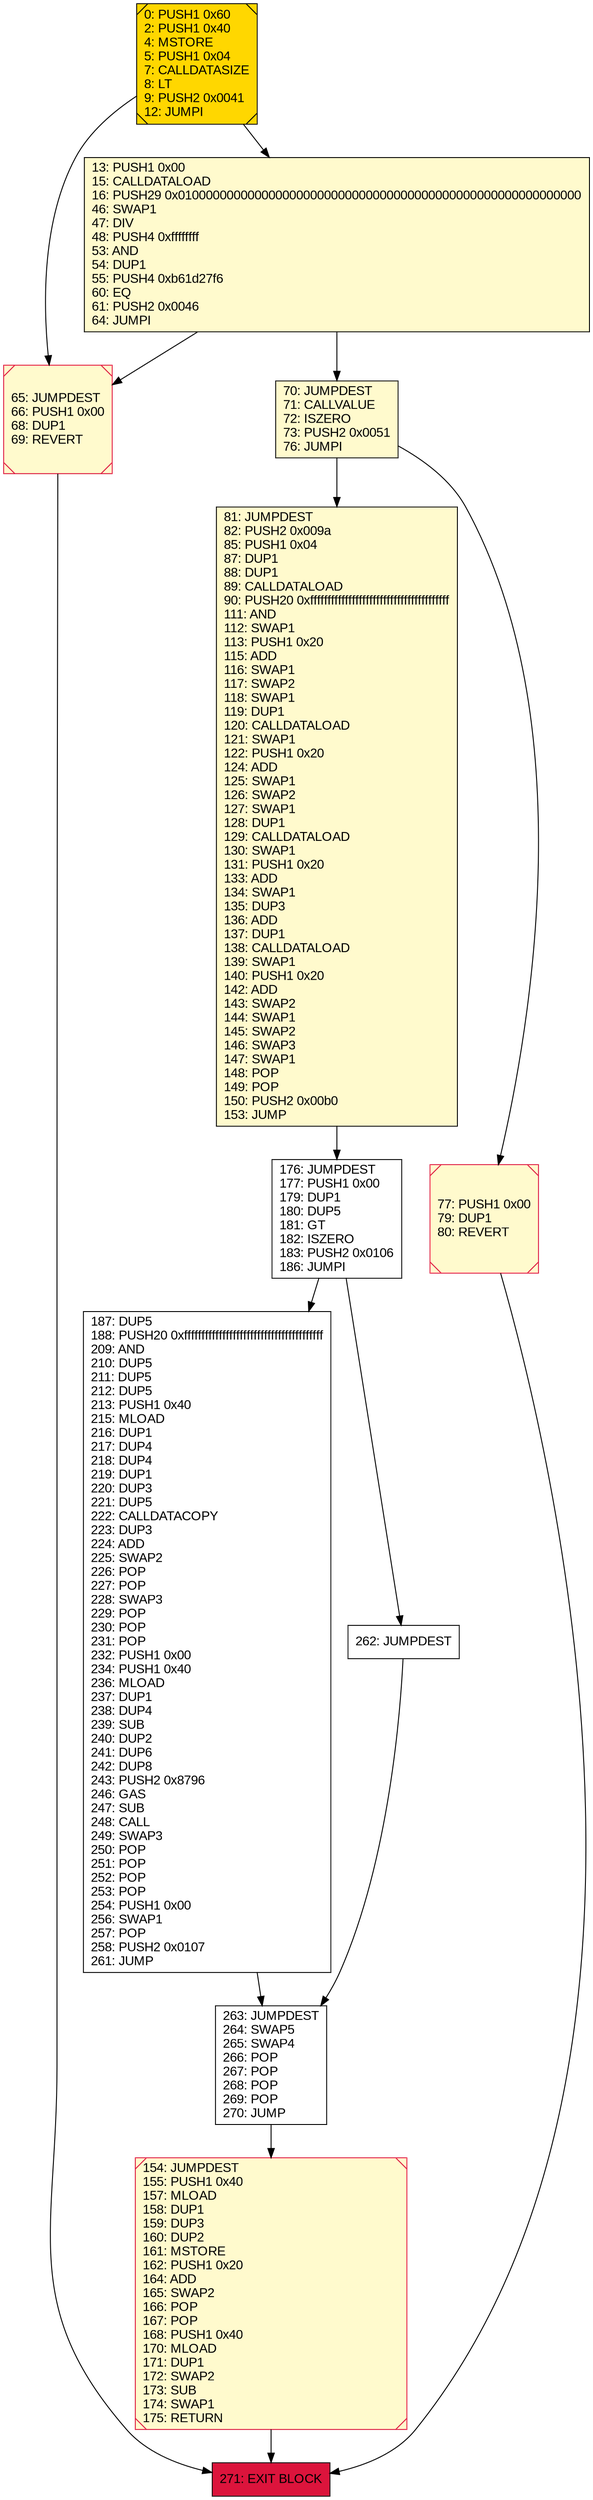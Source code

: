 digraph G {
bgcolor=transparent rankdir=UD;
node [shape=box style=filled color=black fillcolor=white fontname=arial fontcolor=black];
65 [label="65: JUMPDEST\l66: PUSH1 0x00\l68: DUP1\l69: REVERT\l" fillcolor=lemonchiffon shape=Msquare color=crimson ];
81 [label="81: JUMPDEST\l82: PUSH2 0x009a\l85: PUSH1 0x04\l87: DUP1\l88: DUP1\l89: CALLDATALOAD\l90: PUSH20 0xffffffffffffffffffffffffffffffffffffffff\l111: AND\l112: SWAP1\l113: PUSH1 0x20\l115: ADD\l116: SWAP1\l117: SWAP2\l118: SWAP1\l119: DUP1\l120: CALLDATALOAD\l121: SWAP1\l122: PUSH1 0x20\l124: ADD\l125: SWAP1\l126: SWAP2\l127: SWAP1\l128: DUP1\l129: CALLDATALOAD\l130: SWAP1\l131: PUSH1 0x20\l133: ADD\l134: SWAP1\l135: DUP3\l136: ADD\l137: DUP1\l138: CALLDATALOAD\l139: SWAP1\l140: PUSH1 0x20\l142: ADD\l143: SWAP2\l144: SWAP1\l145: SWAP2\l146: SWAP3\l147: SWAP1\l148: POP\l149: POP\l150: PUSH2 0x00b0\l153: JUMP\l" fillcolor=lemonchiffon ];
0 [label="0: PUSH1 0x60\l2: PUSH1 0x40\l4: MSTORE\l5: PUSH1 0x04\l7: CALLDATASIZE\l8: LT\l9: PUSH2 0x0041\l12: JUMPI\l" fillcolor=lemonchiffon shape=Msquare fillcolor=gold ];
187 [label="187: DUP5\l188: PUSH20 0xffffffffffffffffffffffffffffffffffffffff\l209: AND\l210: DUP5\l211: DUP5\l212: DUP5\l213: PUSH1 0x40\l215: MLOAD\l216: DUP1\l217: DUP4\l218: DUP4\l219: DUP1\l220: DUP3\l221: DUP5\l222: CALLDATACOPY\l223: DUP3\l224: ADD\l225: SWAP2\l226: POP\l227: POP\l228: SWAP3\l229: POP\l230: POP\l231: POP\l232: PUSH1 0x00\l234: PUSH1 0x40\l236: MLOAD\l237: DUP1\l238: DUP4\l239: SUB\l240: DUP2\l241: DUP6\l242: DUP8\l243: PUSH2 0x8796\l246: GAS\l247: SUB\l248: CALL\l249: SWAP3\l250: POP\l251: POP\l252: POP\l253: POP\l254: PUSH1 0x00\l256: SWAP1\l257: POP\l258: PUSH2 0x0107\l261: JUMP\l" ];
70 [label="70: JUMPDEST\l71: CALLVALUE\l72: ISZERO\l73: PUSH2 0x0051\l76: JUMPI\l" fillcolor=lemonchiffon ];
263 [label="263: JUMPDEST\l264: SWAP5\l265: SWAP4\l266: POP\l267: POP\l268: POP\l269: POP\l270: JUMP\l" ];
154 [label="154: JUMPDEST\l155: PUSH1 0x40\l157: MLOAD\l158: DUP1\l159: DUP3\l160: DUP2\l161: MSTORE\l162: PUSH1 0x20\l164: ADD\l165: SWAP2\l166: POP\l167: POP\l168: PUSH1 0x40\l170: MLOAD\l171: DUP1\l172: SWAP2\l173: SUB\l174: SWAP1\l175: RETURN\l" fillcolor=lemonchiffon shape=Msquare color=crimson ];
176 [label="176: JUMPDEST\l177: PUSH1 0x00\l179: DUP1\l180: DUP5\l181: GT\l182: ISZERO\l183: PUSH2 0x0106\l186: JUMPI\l" ];
262 [label="262: JUMPDEST\l" ];
77 [label="77: PUSH1 0x00\l79: DUP1\l80: REVERT\l" fillcolor=lemonchiffon shape=Msquare color=crimson ];
13 [label="13: PUSH1 0x00\l15: CALLDATALOAD\l16: PUSH29 0x0100000000000000000000000000000000000000000000000000000000\l46: SWAP1\l47: DIV\l48: PUSH4 0xffffffff\l53: AND\l54: DUP1\l55: PUSH4 0xb61d27f6\l60: EQ\l61: PUSH2 0x0046\l64: JUMPI\l" fillcolor=lemonchiffon ];
271 [label="271: EXIT BLOCK\l" fillcolor=crimson ];
176 -> 262;
77 -> 271;
187 -> 263;
154 -> 271;
13 -> 65;
65 -> 271;
262 -> 263;
176 -> 187;
81 -> 176;
263 -> 154;
0 -> 65;
70 -> 81;
13 -> 70;
70 -> 77;
0 -> 13;
}